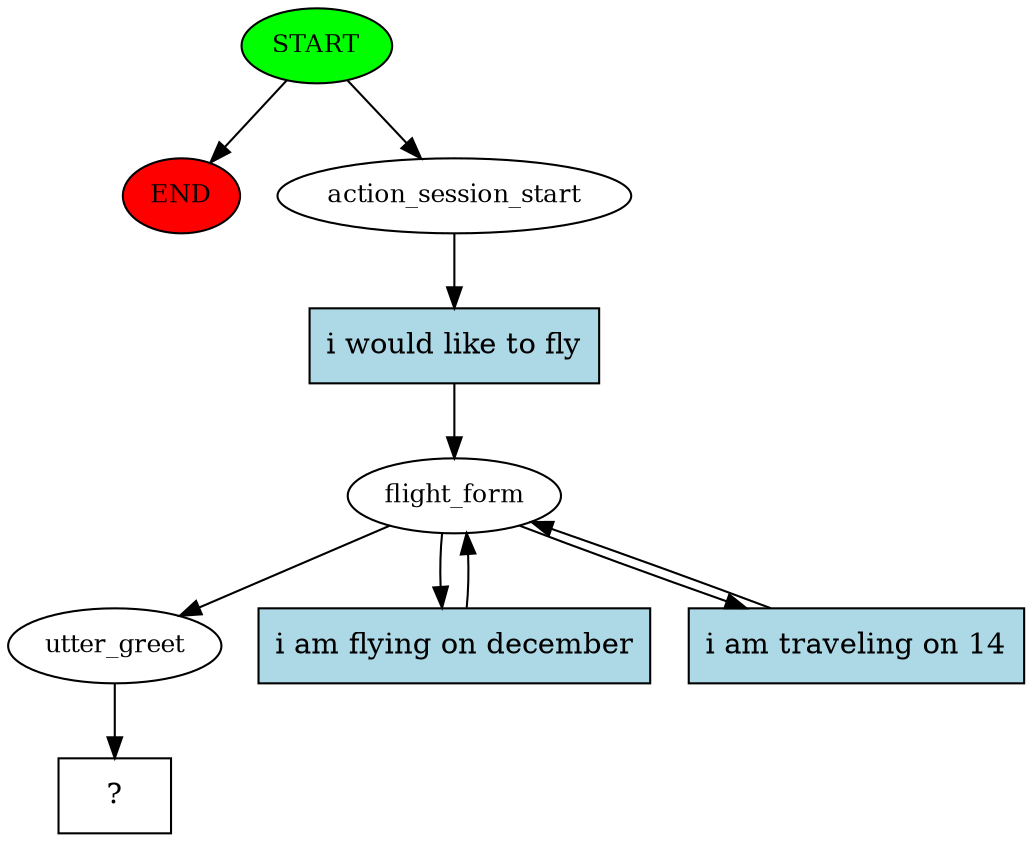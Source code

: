 digraph  {
0 [class="start active", fillcolor=green, fontsize=12, label=START, style=filled];
"-1" [class=end, fillcolor=red, fontsize=12, label=END, style=filled];
1 [class=active, fontsize=12, label=action_session_start];
2 [class=active, fontsize=12, label=flight_form];
7 [class=active, fontsize=12, label=utter_greet];
8 [class="intent dashed active", label="  ?  ", shape=rect];
9 [class="intent active", fillcolor=lightblue, label="i would like to fly", shape=rect, style=filled];
10 [class="intent active", fillcolor=lightblue, label="i am flying on december", shape=rect, style=filled];
11 [class="intent active", fillcolor=lightblue, label="i am traveling on 14", shape=rect, style=filled];
0 -> "-1"  [class="", key=NONE, label=""];
0 -> 1  [class=active, key=NONE, label=""];
1 -> 9  [class=active, key=0];
2 -> 7  [class=active, key=NONE, label=""];
2 -> 10  [class=active, key=0];
2 -> 11  [class=active, key=0];
7 -> 8  [class=active, key=NONE, label=""];
9 -> 2  [class=active, key=0];
10 -> 2  [class=active, key=0];
11 -> 2  [class=active, key=0];
}
